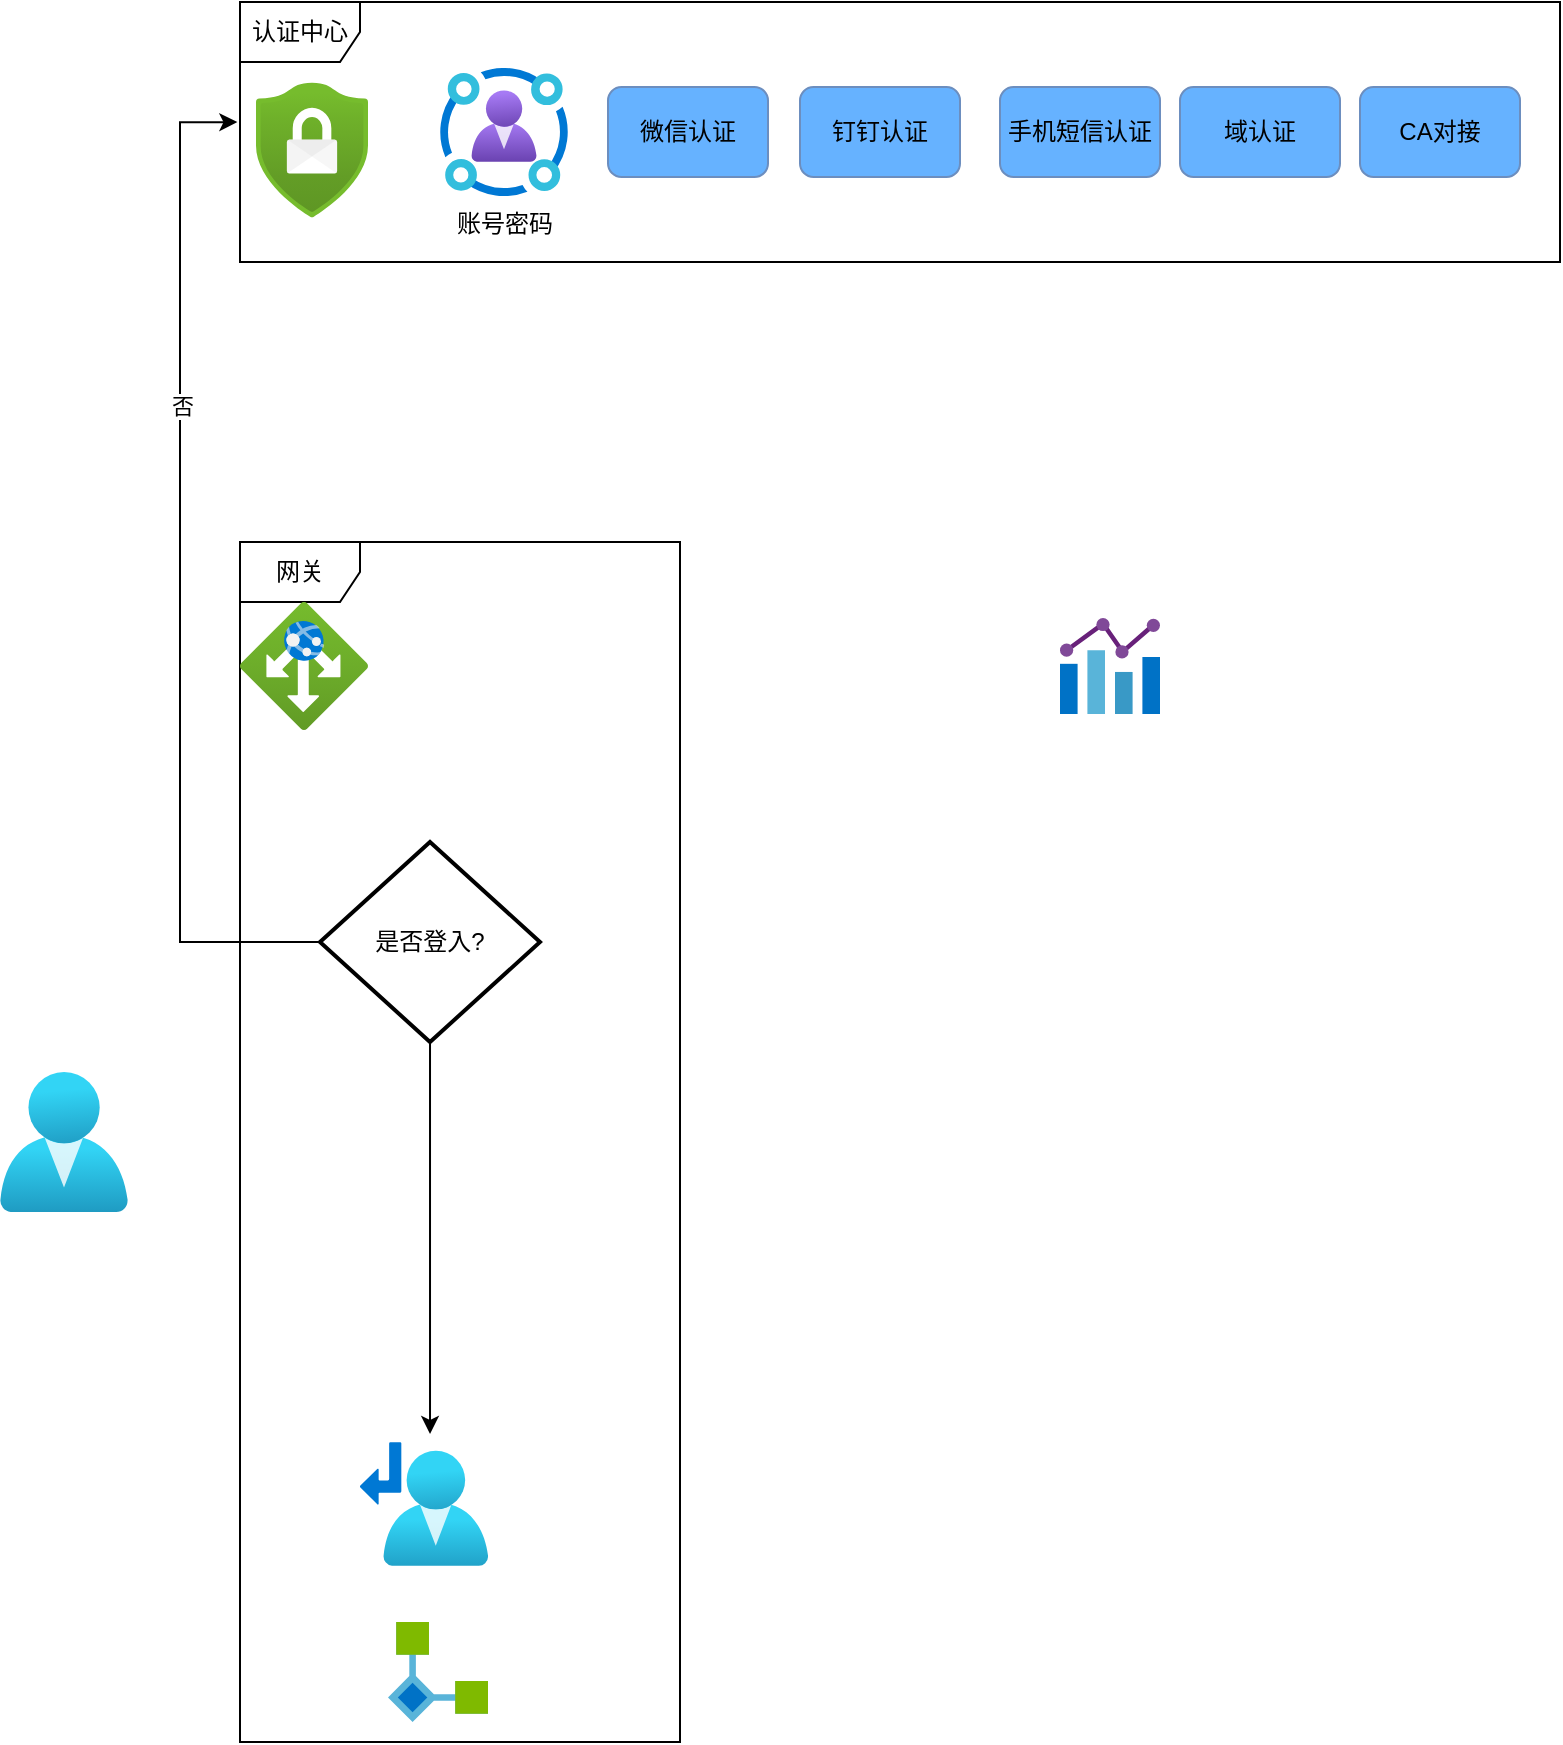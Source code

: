 <mxfile version="14.9.5" type="github">
  <diagram id="V-bsonHjYA0dQaBgQLGK" name="Page-1">
    <mxGraphModel dx="1422" dy="794" grid="1" gridSize="10" guides="1" tooltips="1" connect="1" arrows="1" fold="1" page="1" pageScale="1" pageWidth="827" pageHeight="1169" math="0" shadow="0">
      <root>
        <mxCell id="0" />
        <mxCell id="1" parent="0" />
        <mxCell id="eGzCPl6W_x_xD8wYSiGv-1" value="" style="aspect=fixed;html=1;points=[];align=center;image;fontSize=12;image=img/lib/azure2/identity/Users.svg;" vertex="1" parent="1">
          <mxGeometry x="30" y="635" width="64" height="70" as="geometry" />
        </mxCell>
        <mxCell id="eGzCPl6W_x_xD8wYSiGv-6" value="网关" style="shape=umlFrame;whiteSpace=wrap;html=1;rounded=0;strokeColor=#000000;fillColor=none;" vertex="1" parent="1">
          <mxGeometry x="150" y="370" width="220" height="600" as="geometry" />
        </mxCell>
        <mxCell id="eGzCPl6W_x_xD8wYSiGv-7" value="" style="aspect=fixed;html=1;points=[];align=center;image;fontSize=12;image=img/lib/azure2/networking/Application_Gateways.svg;rounded=0;strokeColor=#000000;fillColor=none;" vertex="1" parent="1">
          <mxGeometry x="150" y="400" width="64" height="64" as="geometry" />
        </mxCell>
        <mxCell id="eGzCPl6W_x_xD8wYSiGv-9" value="认证中心" style="shape=umlFrame;whiteSpace=wrap;html=1;rounded=0;strokeColor=#000000;fillColor=none;" vertex="1" parent="1">
          <mxGeometry x="150" y="100" width="660" height="130" as="geometry" />
        </mxCell>
        <mxCell id="eGzCPl6W_x_xD8wYSiGv-10" value="" style="aspect=fixed;html=1;points=[];align=center;image;fontSize=12;image=img/lib/azure2/security/Security_Center.svg;rounded=0;strokeColor=#000000;fillColor=none;" vertex="1" parent="1">
          <mxGeometry x="158" y="140" width="56.0" height="68" as="geometry" />
        </mxCell>
        <mxCell id="eGzCPl6W_x_xD8wYSiGv-13" style="edgeStyle=orthogonalEdgeStyle;rounded=0;orthogonalLoop=1;jettySize=auto;html=1;entryX=-0.002;entryY=0.462;entryDx=0;entryDy=0;entryPerimeter=0;" edge="1" parent="1" source="eGzCPl6W_x_xD8wYSiGv-12" target="eGzCPl6W_x_xD8wYSiGv-9">
          <mxGeometry relative="1" as="geometry">
            <Array as="points">
              <mxPoint x="120" y="570" />
              <mxPoint x="120" y="160" />
            </Array>
          </mxGeometry>
        </mxCell>
        <mxCell id="eGzCPl6W_x_xD8wYSiGv-14" value="否" style="edgeLabel;html=1;align=center;verticalAlign=middle;resizable=0;points=[];" vertex="1" connectable="0" parent="eGzCPl6W_x_xD8wYSiGv-13">
          <mxGeometry x="0.332" y="-1" relative="1" as="geometry">
            <mxPoint as="offset" />
          </mxGeometry>
        </mxCell>
        <mxCell id="eGzCPl6W_x_xD8wYSiGv-17" style="edgeStyle=orthogonalEdgeStyle;rounded=0;orthogonalLoop=1;jettySize=auto;html=1;entryX=0.547;entryY=-0.065;entryDx=0;entryDy=0;entryPerimeter=0;" edge="1" parent="1" source="eGzCPl6W_x_xD8wYSiGv-12" target="eGzCPl6W_x_xD8wYSiGv-15">
          <mxGeometry relative="1" as="geometry">
            <Array as="points" />
          </mxGeometry>
        </mxCell>
        <mxCell id="eGzCPl6W_x_xD8wYSiGv-12" value="是否登入?" style="strokeWidth=2;html=1;shape=mxgraph.flowchart.decision;whiteSpace=wrap;rounded=0;fillColor=none;" vertex="1" parent="1">
          <mxGeometry x="190" y="520" width="110" height="100" as="geometry" />
        </mxCell>
        <mxCell id="eGzCPl6W_x_xD8wYSiGv-15" value="" style="aspect=fixed;html=1;points=[];align=center;image;fontSize=12;image=img/lib/azure2/networking/Route_Tables.svg;rounded=0;strokeColor=#000000;fillColor=none;" vertex="1" parent="1">
          <mxGeometry x="210" y="820" width="64" height="62" as="geometry" />
        </mxCell>
        <mxCell id="eGzCPl6W_x_xD8wYSiGv-19" value="" style="aspect=fixed;html=1;points=[];align=center;image;fontSize=12;image=img/lib/mscae/Chart.svg;rounded=0;strokeColor=#000000;fillColor=none;" vertex="1" parent="1">
          <mxGeometry x="560" y="408" width="50" height="48" as="geometry" />
        </mxCell>
        <mxCell id="eGzCPl6W_x_xD8wYSiGv-20" value="" style="aspect=fixed;html=1;points=[];align=center;image;fontSize=12;image=img/lib/mscae/Logic_Apps_Custom_Connector.svg;rounded=0;strokeColor=#000000;fillColor=none;" vertex="1" parent="1">
          <mxGeometry x="224" y="910" width="50" height="50" as="geometry" />
        </mxCell>
        <mxCell id="eGzCPl6W_x_xD8wYSiGv-21" value="账号密码" style="aspect=fixed;html=1;points=[];align=center;image;fontSize=12;image=img/lib/azure2/identity/Identity_Governance.svg;rounded=0;strokeColor=#000000;fillColor=none;" vertex="1" parent="1">
          <mxGeometry x="250" y="133" width="64" height="64" as="geometry" />
        </mxCell>
        <mxCell id="eGzCPl6W_x_xD8wYSiGv-22" value="微信认证" style="rounded=1;whiteSpace=wrap;html=1;strokeColor=#6c8ebf;fillColor=#66B2FF;" vertex="1" parent="1">
          <mxGeometry x="334" y="142.5" width="80" height="45" as="geometry" />
        </mxCell>
        <mxCell id="eGzCPl6W_x_xD8wYSiGv-23" value="钉钉认证" style="rounded=1;whiteSpace=wrap;html=1;strokeColor=#6c8ebf;fillColor=#66B2FF;" vertex="1" parent="1">
          <mxGeometry x="430" y="142.5" width="80" height="45" as="geometry" />
        </mxCell>
        <mxCell id="eGzCPl6W_x_xD8wYSiGv-24" value="手机短信认证" style="rounded=1;whiteSpace=wrap;html=1;strokeColor=#6c8ebf;fillColor=#66B2FF;" vertex="1" parent="1">
          <mxGeometry x="530" y="142.5" width="80" height="45" as="geometry" />
        </mxCell>
        <mxCell id="eGzCPl6W_x_xD8wYSiGv-25" value="域认证" style="rounded=1;whiteSpace=wrap;html=1;strokeColor=#6c8ebf;fillColor=#66B2FF;" vertex="1" parent="1">
          <mxGeometry x="620" y="142.5" width="80" height="45" as="geometry" />
        </mxCell>
        <mxCell id="eGzCPl6W_x_xD8wYSiGv-26" value="CA对接" style="rounded=1;whiteSpace=wrap;html=1;strokeColor=#6c8ebf;fillColor=#66B2FF;" vertex="1" parent="1">
          <mxGeometry x="710" y="142.5" width="80" height="45" as="geometry" />
        </mxCell>
      </root>
    </mxGraphModel>
  </diagram>
</mxfile>
